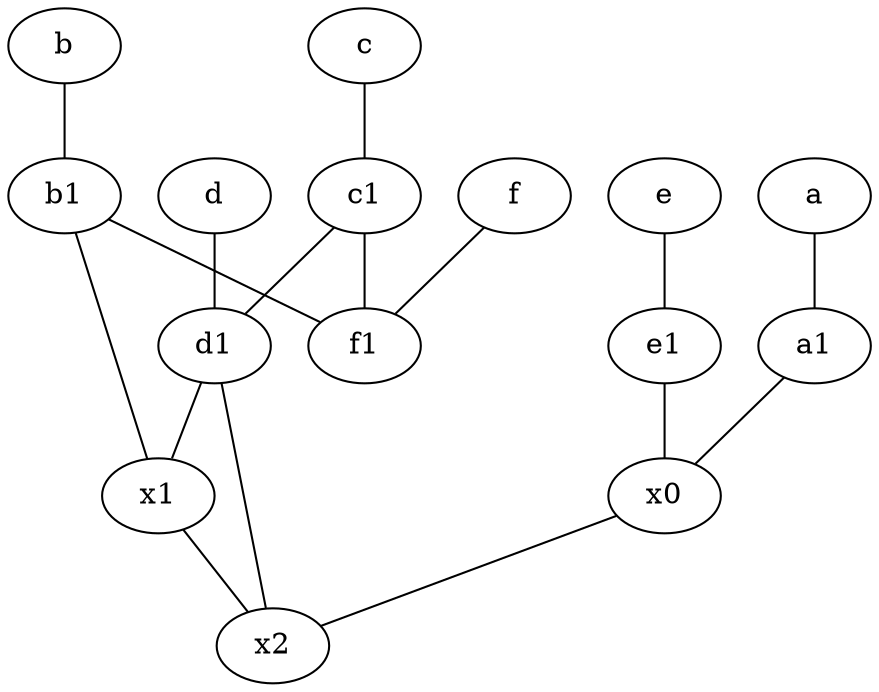graph {
	node [labelfontsize=50]
	x2 [labelfontsize=50]
	e [labelfontsize=50 pos="7,9!"]
	x1 [labelfontsize=50]
	a [labelfontsize=50 pos="8,2!"]
	b1 [labelfontsize=50 pos="9,4!"]
	d [labelfontsize=50 pos="2,5!"]
	a1 [labelfontsize=50 pos="8,3!"]
	f [labelfontsize=50 pos="3,9!"]
	f1 [labelfontsize=50 pos="3,8!"]
	b [labelfontsize=50 pos="10,4!"]
	x0 [labelfontsize=50]
	c [labelfontsize=50 pos="4.5,2!"]
	e1 [labelfontsize=50 pos="7,7!"]
	c1 [labelfontsize=50 pos="4.5,3!"]
	d1 [labelfontsize=50 pos="3,5!"]
	f -- f1
	b -- b1
	d1 -- x1
	c1 -- f1
	x0 -- x2
	c1 -- d1
	e -- e1
	b1 -- f1
	b1 -- x1
	a -- a1
	e1 -- x0
	d1 -- x2
	d -- d1
	a1 -- x0
	c -- c1
	x1 -- x2
}
